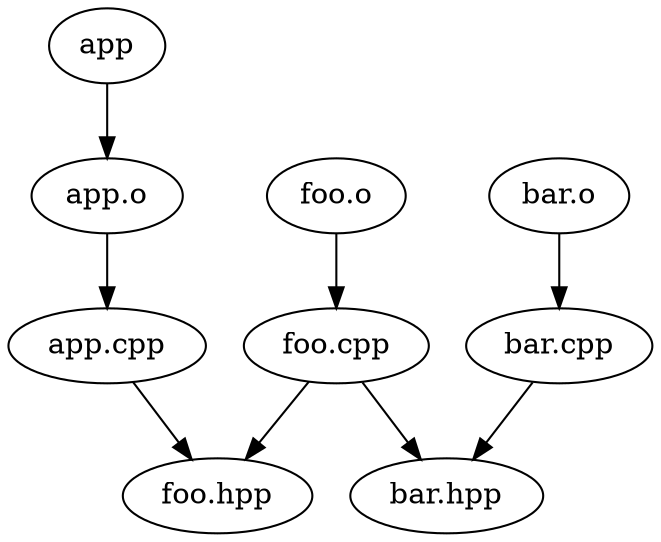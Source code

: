 digraph G
{
    "app" -> "app.o"
    "app.o" -> "app.cpp"
    "app.cpp" -> "foo.hpp"

    "foo.o" -> "foo.cpp"
    "foo.cpp" -> "foo.hpp"
    "foo.cpp" -> "bar.hpp"

    "bar.o" -> "bar.cpp"
    "bar.cpp" -> "bar.hpp"
}